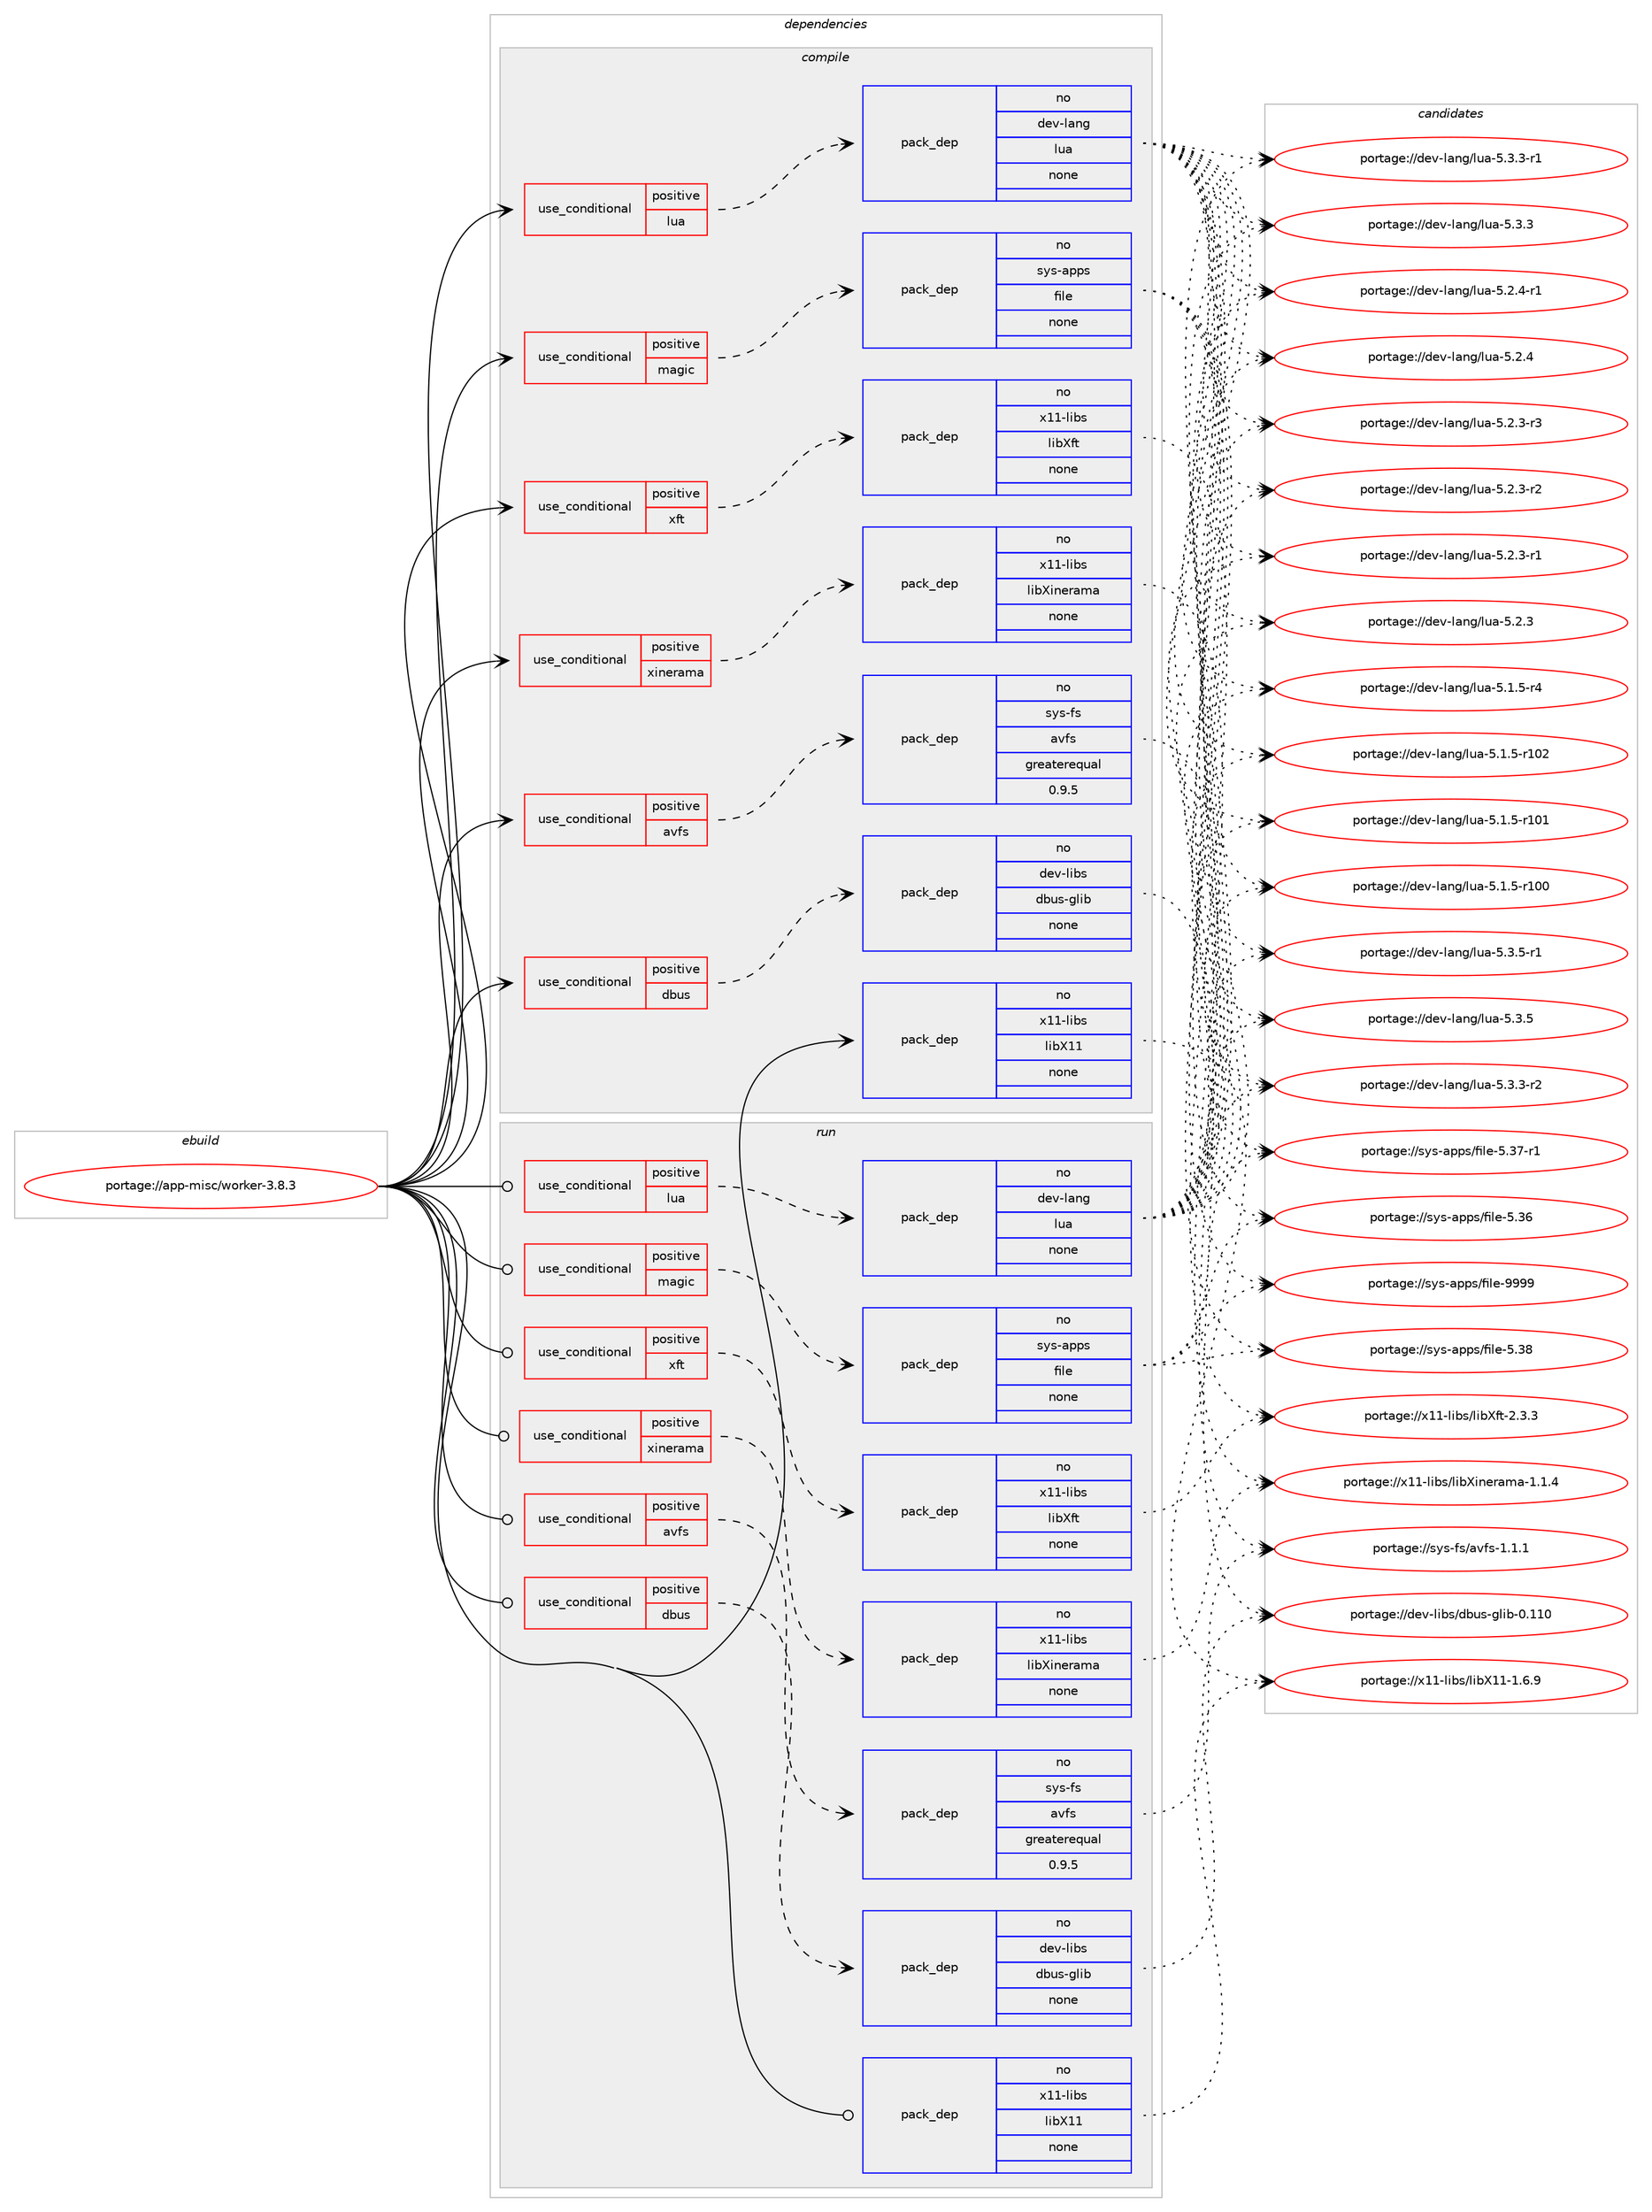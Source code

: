 digraph prolog {

# *************
# Graph options
# *************

newrank=true;
concentrate=true;
compound=true;
graph [rankdir=LR,fontname=Helvetica,fontsize=10,ranksep=1.5];#, ranksep=2.5, nodesep=0.2];
edge  [arrowhead=vee];
node  [fontname=Helvetica,fontsize=10];

# **********
# The ebuild
# **********

subgraph cluster_leftcol {
color=gray;
label=<<i>ebuild</i>>;
id [label="portage://app-misc/worker-3.8.3", color=red, width=4, href="../app-misc/worker-3.8.3.svg"];
}

# ****************
# The dependencies
# ****************

subgraph cluster_midcol {
color=gray;
label=<<i>dependencies</i>>;
subgraph cluster_compile {
fillcolor="#eeeeee";
style=filled;
label=<<i>compile</i>>;
subgraph cond142620 {
dependency608991 [label=<<TABLE BORDER="0" CELLBORDER="1" CELLSPACING="0" CELLPADDING="4"><TR><TD ROWSPAN="3" CELLPADDING="10">use_conditional</TD></TR><TR><TD>positive</TD></TR><TR><TD>avfs</TD></TR></TABLE>>, shape=none, color=red];
subgraph pack458227 {
dependency608992 [label=<<TABLE BORDER="0" CELLBORDER="1" CELLSPACING="0" CELLPADDING="4" WIDTH="220"><TR><TD ROWSPAN="6" CELLPADDING="30">pack_dep</TD></TR><TR><TD WIDTH="110">no</TD></TR><TR><TD>sys-fs</TD></TR><TR><TD>avfs</TD></TR><TR><TD>greaterequal</TD></TR><TR><TD>0.9.5</TD></TR></TABLE>>, shape=none, color=blue];
}
dependency608991:e -> dependency608992:w [weight=20,style="dashed",arrowhead="vee"];
}
id:e -> dependency608991:w [weight=20,style="solid",arrowhead="vee"];
subgraph cond142621 {
dependency608993 [label=<<TABLE BORDER="0" CELLBORDER="1" CELLSPACING="0" CELLPADDING="4"><TR><TD ROWSPAN="3" CELLPADDING="10">use_conditional</TD></TR><TR><TD>positive</TD></TR><TR><TD>dbus</TD></TR></TABLE>>, shape=none, color=red];
subgraph pack458228 {
dependency608994 [label=<<TABLE BORDER="0" CELLBORDER="1" CELLSPACING="0" CELLPADDING="4" WIDTH="220"><TR><TD ROWSPAN="6" CELLPADDING="30">pack_dep</TD></TR><TR><TD WIDTH="110">no</TD></TR><TR><TD>dev-libs</TD></TR><TR><TD>dbus-glib</TD></TR><TR><TD>none</TD></TR><TR><TD></TD></TR></TABLE>>, shape=none, color=blue];
}
dependency608993:e -> dependency608994:w [weight=20,style="dashed",arrowhead="vee"];
}
id:e -> dependency608993:w [weight=20,style="solid",arrowhead="vee"];
subgraph cond142622 {
dependency608995 [label=<<TABLE BORDER="0" CELLBORDER="1" CELLSPACING="0" CELLPADDING="4"><TR><TD ROWSPAN="3" CELLPADDING="10">use_conditional</TD></TR><TR><TD>positive</TD></TR><TR><TD>lua</TD></TR></TABLE>>, shape=none, color=red];
subgraph pack458229 {
dependency608996 [label=<<TABLE BORDER="0" CELLBORDER="1" CELLSPACING="0" CELLPADDING="4" WIDTH="220"><TR><TD ROWSPAN="6" CELLPADDING="30">pack_dep</TD></TR><TR><TD WIDTH="110">no</TD></TR><TR><TD>dev-lang</TD></TR><TR><TD>lua</TD></TR><TR><TD>none</TD></TR><TR><TD></TD></TR></TABLE>>, shape=none, color=blue];
}
dependency608995:e -> dependency608996:w [weight=20,style="dashed",arrowhead="vee"];
}
id:e -> dependency608995:w [weight=20,style="solid",arrowhead="vee"];
subgraph cond142623 {
dependency608997 [label=<<TABLE BORDER="0" CELLBORDER="1" CELLSPACING="0" CELLPADDING="4"><TR><TD ROWSPAN="3" CELLPADDING="10">use_conditional</TD></TR><TR><TD>positive</TD></TR><TR><TD>magic</TD></TR></TABLE>>, shape=none, color=red];
subgraph pack458230 {
dependency608998 [label=<<TABLE BORDER="0" CELLBORDER="1" CELLSPACING="0" CELLPADDING="4" WIDTH="220"><TR><TD ROWSPAN="6" CELLPADDING="30">pack_dep</TD></TR><TR><TD WIDTH="110">no</TD></TR><TR><TD>sys-apps</TD></TR><TR><TD>file</TD></TR><TR><TD>none</TD></TR><TR><TD></TD></TR></TABLE>>, shape=none, color=blue];
}
dependency608997:e -> dependency608998:w [weight=20,style="dashed",arrowhead="vee"];
}
id:e -> dependency608997:w [weight=20,style="solid",arrowhead="vee"];
subgraph cond142624 {
dependency608999 [label=<<TABLE BORDER="0" CELLBORDER="1" CELLSPACING="0" CELLPADDING="4"><TR><TD ROWSPAN="3" CELLPADDING="10">use_conditional</TD></TR><TR><TD>positive</TD></TR><TR><TD>xft</TD></TR></TABLE>>, shape=none, color=red];
subgraph pack458231 {
dependency609000 [label=<<TABLE BORDER="0" CELLBORDER="1" CELLSPACING="0" CELLPADDING="4" WIDTH="220"><TR><TD ROWSPAN="6" CELLPADDING="30">pack_dep</TD></TR><TR><TD WIDTH="110">no</TD></TR><TR><TD>x11-libs</TD></TR><TR><TD>libXft</TD></TR><TR><TD>none</TD></TR><TR><TD></TD></TR></TABLE>>, shape=none, color=blue];
}
dependency608999:e -> dependency609000:w [weight=20,style="dashed",arrowhead="vee"];
}
id:e -> dependency608999:w [weight=20,style="solid",arrowhead="vee"];
subgraph cond142625 {
dependency609001 [label=<<TABLE BORDER="0" CELLBORDER="1" CELLSPACING="0" CELLPADDING="4"><TR><TD ROWSPAN="3" CELLPADDING="10">use_conditional</TD></TR><TR><TD>positive</TD></TR><TR><TD>xinerama</TD></TR></TABLE>>, shape=none, color=red];
subgraph pack458232 {
dependency609002 [label=<<TABLE BORDER="0" CELLBORDER="1" CELLSPACING="0" CELLPADDING="4" WIDTH="220"><TR><TD ROWSPAN="6" CELLPADDING="30">pack_dep</TD></TR><TR><TD WIDTH="110">no</TD></TR><TR><TD>x11-libs</TD></TR><TR><TD>libXinerama</TD></TR><TR><TD>none</TD></TR><TR><TD></TD></TR></TABLE>>, shape=none, color=blue];
}
dependency609001:e -> dependency609002:w [weight=20,style="dashed",arrowhead="vee"];
}
id:e -> dependency609001:w [weight=20,style="solid",arrowhead="vee"];
subgraph pack458233 {
dependency609003 [label=<<TABLE BORDER="0" CELLBORDER="1" CELLSPACING="0" CELLPADDING="4" WIDTH="220"><TR><TD ROWSPAN="6" CELLPADDING="30">pack_dep</TD></TR><TR><TD WIDTH="110">no</TD></TR><TR><TD>x11-libs</TD></TR><TR><TD>libX11</TD></TR><TR><TD>none</TD></TR><TR><TD></TD></TR></TABLE>>, shape=none, color=blue];
}
id:e -> dependency609003:w [weight=20,style="solid",arrowhead="vee"];
}
subgraph cluster_compileandrun {
fillcolor="#eeeeee";
style=filled;
label=<<i>compile and run</i>>;
}
subgraph cluster_run {
fillcolor="#eeeeee";
style=filled;
label=<<i>run</i>>;
subgraph cond142626 {
dependency609004 [label=<<TABLE BORDER="0" CELLBORDER="1" CELLSPACING="0" CELLPADDING="4"><TR><TD ROWSPAN="3" CELLPADDING="10">use_conditional</TD></TR><TR><TD>positive</TD></TR><TR><TD>avfs</TD></TR></TABLE>>, shape=none, color=red];
subgraph pack458234 {
dependency609005 [label=<<TABLE BORDER="0" CELLBORDER="1" CELLSPACING="0" CELLPADDING="4" WIDTH="220"><TR><TD ROWSPAN="6" CELLPADDING="30">pack_dep</TD></TR><TR><TD WIDTH="110">no</TD></TR><TR><TD>sys-fs</TD></TR><TR><TD>avfs</TD></TR><TR><TD>greaterequal</TD></TR><TR><TD>0.9.5</TD></TR></TABLE>>, shape=none, color=blue];
}
dependency609004:e -> dependency609005:w [weight=20,style="dashed",arrowhead="vee"];
}
id:e -> dependency609004:w [weight=20,style="solid",arrowhead="odot"];
subgraph cond142627 {
dependency609006 [label=<<TABLE BORDER="0" CELLBORDER="1" CELLSPACING="0" CELLPADDING="4"><TR><TD ROWSPAN="3" CELLPADDING="10">use_conditional</TD></TR><TR><TD>positive</TD></TR><TR><TD>dbus</TD></TR></TABLE>>, shape=none, color=red];
subgraph pack458235 {
dependency609007 [label=<<TABLE BORDER="0" CELLBORDER="1" CELLSPACING="0" CELLPADDING="4" WIDTH="220"><TR><TD ROWSPAN="6" CELLPADDING="30">pack_dep</TD></TR><TR><TD WIDTH="110">no</TD></TR><TR><TD>dev-libs</TD></TR><TR><TD>dbus-glib</TD></TR><TR><TD>none</TD></TR><TR><TD></TD></TR></TABLE>>, shape=none, color=blue];
}
dependency609006:e -> dependency609007:w [weight=20,style="dashed",arrowhead="vee"];
}
id:e -> dependency609006:w [weight=20,style="solid",arrowhead="odot"];
subgraph cond142628 {
dependency609008 [label=<<TABLE BORDER="0" CELLBORDER="1" CELLSPACING="0" CELLPADDING="4"><TR><TD ROWSPAN="3" CELLPADDING="10">use_conditional</TD></TR><TR><TD>positive</TD></TR><TR><TD>lua</TD></TR></TABLE>>, shape=none, color=red];
subgraph pack458236 {
dependency609009 [label=<<TABLE BORDER="0" CELLBORDER="1" CELLSPACING="0" CELLPADDING="4" WIDTH="220"><TR><TD ROWSPAN="6" CELLPADDING="30">pack_dep</TD></TR><TR><TD WIDTH="110">no</TD></TR><TR><TD>dev-lang</TD></TR><TR><TD>lua</TD></TR><TR><TD>none</TD></TR><TR><TD></TD></TR></TABLE>>, shape=none, color=blue];
}
dependency609008:e -> dependency609009:w [weight=20,style="dashed",arrowhead="vee"];
}
id:e -> dependency609008:w [weight=20,style="solid",arrowhead="odot"];
subgraph cond142629 {
dependency609010 [label=<<TABLE BORDER="0" CELLBORDER="1" CELLSPACING="0" CELLPADDING="4"><TR><TD ROWSPAN="3" CELLPADDING="10">use_conditional</TD></TR><TR><TD>positive</TD></TR><TR><TD>magic</TD></TR></TABLE>>, shape=none, color=red];
subgraph pack458237 {
dependency609011 [label=<<TABLE BORDER="0" CELLBORDER="1" CELLSPACING="0" CELLPADDING="4" WIDTH="220"><TR><TD ROWSPAN="6" CELLPADDING="30">pack_dep</TD></TR><TR><TD WIDTH="110">no</TD></TR><TR><TD>sys-apps</TD></TR><TR><TD>file</TD></TR><TR><TD>none</TD></TR><TR><TD></TD></TR></TABLE>>, shape=none, color=blue];
}
dependency609010:e -> dependency609011:w [weight=20,style="dashed",arrowhead="vee"];
}
id:e -> dependency609010:w [weight=20,style="solid",arrowhead="odot"];
subgraph cond142630 {
dependency609012 [label=<<TABLE BORDER="0" CELLBORDER="1" CELLSPACING="0" CELLPADDING="4"><TR><TD ROWSPAN="3" CELLPADDING="10">use_conditional</TD></TR><TR><TD>positive</TD></TR><TR><TD>xft</TD></TR></TABLE>>, shape=none, color=red];
subgraph pack458238 {
dependency609013 [label=<<TABLE BORDER="0" CELLBORDER="1" CELLSPACING="0" CELLPADDING="4" WIDTH="220"><TR><TD ROWSPAN="6" CELLPADDING="30">pack_dep</TD></TR><TR><TD WIDTH="110">no</TD></TR><TR><TD>x11-libs</TD></TR><TR><TD>libXft</TD></TR><TR><TD>none</TD></TR><TR><TD></TD></TR></TABLE>>, shape=none, color=blue];
}
dependency609012:e -> dependency609013:w [weight=20,style="dashed",arrowhead="vee"];
}
id:e -> dependency609012:w [weight=20,style="solid",arrowhead="odot"];
subgraph cond142631 {
dependency609014 [label=<<TABLE BORDER="0" CELLBORDER="1" CELLSPACING="0" CELLPADDING="4"><TR><TD ROWSPAN="3" CELLPADDING="10">use_conditional</TD></TR><TR><TD>positive</TD></TR><TR><TD>xinerama</TD></TR></TABLE>>, shape=none, color=red];
subgraph pack458239 {
dependency609015 [label=<<TABLE BORDER="0" CELLBORDER="1" CELLSPACING="0" CELLPADDING="4" WIDTH="220"><TR><TD ROWSPAN="6" CELLPADDING="30">pack_dep</TD></TR><TR><TD WIDTH="110">no</TD></TR><TR><TD>x11-libs</TD></TR><TR><TD>libXinerama</TD></TR><TR><TD>none</TD></TR><TR><TD></TD></TR></TABLE>>, shape=none, color=blue];
}
dependency609014:e -> dependency609015:w [weight=20,style="dashed",arrowhead="vee"];
}
id:e -> dependency609014:w [weight=20,style="solid",arrowhead="odot"];
subgraph pack458240 {
dependency609016 [label=<<TABLE BORDER="0" CELLBORDER="1" CELLSPACING="0" CELLPADDING="4" WIDTH="220"><TR><TD ROWSPAN="6" CELLPADDING="30">pack_dep</TD></TR><TR><TD WIDTH="110">no</TD></TR><TR><TD>x11-libs</TD></TR><TR><TD>libX11</TD></TR><TR><TD>none</TD></TR><TR><TD></TD></TR></TABLE>>, shape=none, color=blue];
}
id:e -> dependency609016:w [weight=20,style="solid",arrowhead="odot"];
}
}

# **************
# The candidates
# **************

subgraph cluster_choices {
rank=same;
color=gray;
label=<<i>candidates</i>>;

subgraph choice458227 {
color=black;
nodesep=1;
choice115121115451021154797118102115454946494649 [label="portage://sys-fs/avfs-1.1.1", color=red, width=4,href="../sys-fs/avfs-1.1.1.svg"];
dependency608992:e -> choice115121115451021154797118102115454946494649:w [style=dotted,weight="100"];
}
subgraph choice458228 {
color=black;
nodesep=1;
choice100101118451081059811547100981171154510310810598454846494948 [label="portage://dev-libs/dbus-glib-0.110", color=red, width=4,href="../dev-libs/dbus-glib-0.110.svg"];
dependency608994:e -> choice100101118451081059811547100981171154510310810598454846494948:w [style=dotted,weight="100"];
}
subgraph choice458229 {
color=black;
nodesep=1;
choice100101118451089711010347108117974553465146534511449 [label="portage://dev-lang/lua-5.3.5-r1", color=red, width=4,href="../dev-lang/lua-5.3.5-r1.svg"];
choice10010111845108971101034710811797455346514653 [label="portage://dev-lang/lua-5.3.5", color=red, width=4,href="../dev-lang/lua-5.3.5.svg"];
choice100101118451089711010347108117974553465146514511450 [label="portage://dev-lang/lua-5.3.3-r2", color=red, width=4,href="../dev-lang/lua-5.3.3-r2.svg"];
choice100101118451089711010347108117974553465146514511449 [label="portage://dev-lang/lua-5.3.3-r1", color=red, width=4,href="../dev-lang/lua-5.3.3-r1.svg"];
choice10010111845108971101034710811797455346514651 [label="portage://dev-lang/lua-5.3.3", color=red, width=4,href="../dev-lang/lua-5.3.3.svg"];
choice100101118451089711010347108117974553465046524511449 [label="portage://dev-lang/lua-5.2.4-r1", color=red, width=4,href="../dev-lang/lua-5.2.4-r1.svg"];
choice10010111845108971101034710811797455346504652 [label="portage://dev-lang/lua-5.2.4", color=red, width=4,href="../dev-lang/lua-5.2.4.svg"];
choice100101118451089711010347108117974553465046514511451 [label="portage://dev-lang/lua-5.2.3-r3", color=red, width=4,href="../dev-lang/lua-5.2.3-r3.svg"];
choice100101118451089711010347108117974553465046514511450 [label="portage://dev-lang/lua-5.2.3-r2", color=red, width=4,href="../dev-lang/lua-5.2.3-r2.svg"];
choice100101118451089711010347108117974553465046514511449 [label="portage://dev-lang/lua-5.2.3-r1", color=red, width=4,href="../dev-lang/lua-5.2.3-r1.svg"];
choice10010111845108971101034710811797455346504651 [label="portage://dev-lang/lua-5.2.3", color=red, width=4,href="../dev-lang/lua-5.2.3.svg"];
choice100101118451089711010347108117974553464946534511452 [label="portage://dev-lang/lua-5.1.5-r4", color=red, width=4,href="../dev-lang/lua-5.1.5-r4.svg"];
choice1001011184510897110103471081179745534649465345114494850 [label="portage://dev-lang/lua-5.1.5-r102", color=red, width=4,href="../dev-lang/lua-5.1.5-r102.svg"];
choice1001011184510897110103471081179745534649465345114494849 [label="portage://dev-lang/lua-5.1.5-r101", color=red, width=4,href="../dev-lang/lua-5.1.5-r101.svg"];
choice1001011184510897110103471081179745534649465345114494848 [label="portage://dev-lang/lua-5.1.5-r100", color=red, width=4,href="../dev-lang/lua-5.1.5-r100.svg"];
dependency608996:e -> choice100101118451089711010347108117974553465146534511449:w [style=dotted,weight="100"];
dependency608996:e -> choice10010111845108971101034710811797455346514653:w [style=dotted,weight="100"];
dependency608996:e -> choice100101118451089711010347108117974553465146514511450:w [style=dotted,weight="100"];
dependency608996:e -> choice100101118451089711010347108117974553465146514511449:w [style=dotted,weight="100"];
dependency608996:e -> choice10010111845108971101034710811797455346514651:w [style=dotted,weight="100"];
dependency608996:e -> choice100101118451089711010347108117974553465046524511449:w [style=dotted,weight="100"];
dependency608996:e -> choice10010111845108971101034710811797455346504652:w [style=dotted,weight="100"];
dependency608996:e -> choice100101118451089711010347108117974553465046514511451:w [style=dotted,weight="100"];
dependency608996:e -> choice100101118451089711010347108117974553465046514511450:w [style=dotted,weight="100"];
dependency608996:e -> choice100101118451089711010347108117974553465046514511449:w [style=dotted,weight="100"];
dependency608996:e -> choice10010111845108971101034710811797455346504651:w [style=dotted,weight="100"];
dependency608996:e -> choice100101118451089711010347108117974553464946534511452:w [style=dotted,weight="100"];
dependency608996:e -> choice1001011184510897110103471081179745534649465345114494850:w [style=dotted,weight="100"];
dependency608996:e -> choice1001011184510897110103471081179745534649465345114494849:w [style=dotted,weight="100"];
dependency608996:e -> choice1001011184510897110103471081179745534649465345114494848:w [style=dotted,weight="100"];
}
subgraph choice458230 {
color=black;
nodesep=1;
choice1151211154597112112115471021051081014557575757 [label="portage://sys-apps/file-9999", color=red, width=4,href="../sys-apps/file-9999.svg"];
choice1151211154597112112115471021051081014553465156 [label="portage://sys-apps/file-5.38", color=red, width=4,href="../sys-apps/file-5.38.svg"];
choice11512111545971121121154710210510810145534651554511449 [label="portage://sys-apps/file-5.37-r1", color=red, width=4,href="../sys-apps/file-5.37-r1.svg"];
choice1151211154597112112115471021051081014553465154 [label="portage://sys-apps/file-5.36", color=red, width=4,href="../sys-apps/file-5.36.svg"];
dependency608998:e -> choice1151211154597112112115471021051081014557575757:w [style=dotted,weight="100"];
dependency608998:e -> choice1151211154597112112115471021051081014553465156:w [style=dotted,weight="100"];
dependency608998:e -> choice11512111545971121121154710210510810145534651554511449:w [style=dotted,weight="100"];
dependency608998:e -> choice1151211154597112112115471021051081014553465154:w [style=dotted,weight="100"];
}
subgraph choice458231 {
color=black;
nodesep=1;
choice12049494510810598115471081059888102116455046514651 [label="portage://x11-libs/libXft-2.3.3", color=red, width=4,href="../x11-libs/libXft-2.3.3.svg"];
dependency609000:e -> choice12049494510810598115471081059888102116455046514651:w [style=dotted,weight="100"];
}
subgraph choice458232 {
color=black;
nodesep=1;
choice120494945108105981154710810598881051101011149710997454946494652 [label="portage://x11-libs/libXinerama-1.1.4", color=red, width=4,href="../x11-libs/libXinerama-1.1.4.svg"];
dependency609002:e -> choice120494945108105981154710810598881051101011149710997454946494652:w [style=dotted,weight="100"];
}
subgraph choice458233 {
color=black;
nodesep=1;
choice120494945108105981154710810598884949454946544657 [label="portage://x11-libs/libX11-1.6.9", color=red, width=4,href="../x11-libs/libX11-1.6.9.svg"];
dependency609003:e -> choice120494945108105981154710810598884949454946544657:w [style=dotted,weight="100"];
}
subgraph choice458234 {
color=black;
nodesep=1;
choice115121115451021154797118102115454946494649 [label="portage://sys-fs/avfs-1.1.1", color=red, width=4,href="../sys-fs/avfs-1.1.1.svg"];
dependency609005:e -> choice115121115451021154797118102115454946494649:w [style=dotted,weight="100"];
}
subgraph choice458235 {
color=black;
nodesep=1;
choice100101118451081059811547100981171154510310810598454846494948 [label="portage://dev-libs/dbus-glib-0.110", color=red, width=4,href="../dev-libs/dbus-glib-0.110.svg"];
dependency609007:e -> choice100101118451081059811547100981171154510310810598454846494948:w [style=dotted,weight="100"];
}
subgraph choice458236 {
color=black;
nodesep=1;
choice100101118451089711010347108117974553465146534511449 [label="portage://dev-lang/lua-5.3.5-r1", color=red, width=4,href="../dev-lang/lua-5.3.5-r1.svg"];
choice10010111845108971101034710811797455346514653 [label="portage://dev-lang/lua-5.3.5", color=red, width=4,href="../dev-lang/lua-5.3.5.svg"];
choice100101118451089711010347108117974553465146514511450 [label="portage://dev-lang/lua-5.3.3-r2", color=red, width=4,href="../dev-lang/lua-5.3.3-r2.svg"];
choice100101118451089711010347108117974553465146514511449 [label="portage://dev-lang/lua-5.3.3-r1", color=red, width=4,href="../dev-lang/lua-5.3.3-r1.svg"];
choice10010111845108971101034710811797455346514651 [label="portage://dev-lang/lua-5.3.3", color=red, width=4,href="../dev-lang/lua-5.3.3.svg"];
choice100101118451089711010347108117974553465046524511449 [label="portage://dev-lang/lua-5.2.4-r1", color=red, width=4,href="../dev-lang/lua-5.2.4-r1.svg"];
choice10010111845108971101034710811797455346504652 [label="portage://dev-lang/lua-5.2.4", color=red, width=4,href="../dev-lang/lua-5.2.4.svg"];
choice100101118451089711010347108117974553465046514511451 [label="portage://dev-lang/lua-5.2.3-r3", color=red, width=4,href="../dev-lang/lua-5.2.3-r3.svg"];
choice100101118451089711010347108117974553465046514511450 [label="portage://dev-lang/lua-5.2.3-r2", color=red, width=4,href="../dev-lang/lua-5.2.3-r2.svg"];
choice100101118451089711010347108117974553465046514511449 [label="portage://dev-lang/lua-5.2.3-r1", color=red, width=4,href="../dev-lang/lua-5.2.3-r1.svg"];
choice10010111845108971101034710811797455346504651 [label="portage://dev-lang/lua-5.2.3", color=red, width=4,href="../dev-lang/lua-5.2.3.svg"];
choice100101118451089711010347108117974553464946534511452 [label="portage://dev-lang/lua-5.1.5-r4", color=red, width=4,href="../dev-lang/lua-5.1.5-r4.svg"];
choice1001011184510897110103471081179745534649465345114494850 [label="portage://dev-lang/lua-5.1.5-r102", color=red, width=4,href="../dev-lang/lua-5.1.5-r102.svg"];
choice1001011184510897110103471081179745534649465345114494849 [label="portage://dev-lang/lua-5.1.5-r101", color=red, width=4,href="../dev-lang/lua-5.1.5-r101.svg"];
choice1001011184510897110103471081179745534649465345114494848 [label="portage://dev-lang/lua-5.1.5-r100", color=red, width=4,href="../dev-lang/lua-5.1.5-r100.svg"];
dependency609009:e -> choice100101118451089711010347108117974553465146534511449:w [style=dotted,weight="100"];
dependency609009:e -> choice10010111845108971101034710811797455346514653:w [style=dotted,weight="100"];
dependency609009:e -> choice100101118451089711010347108117974553465146514511450:w [style=dotted,weight="100"];
dependency609009:e -> choice100101118451089711010347108117974553465146514511449:w [style=dotted,weight="100"];
dependency609009:e -> choice10010111845108971101034710811797455346514651:w [style=dotted,weight="100"];
dependency609009:e -> choice100101118451089711010347108117974553465046524511449:w [style=dotted,weight="100"];
dependency609009:e -> choice10010111845108971101034710811797455346504652:w [style=dotted,weight="100"];
dependency609009:e -> choice100101118451089711010347108117974553465046514511451:w [style=dotted,weight="100"];
dependency609009:e -> choice100101118451089711010347108117974553465046514511450:w [style=dotted,weight="100"];
dependency609009:e -> choice100101118451089711010347108117974553465046514511449:w [style=dotted,weight="100"];
dependency609009:e -> choice10010111845108971101034710811797455346504651:w [style=dotted,weight="100"];
dependency609009:e -> choice100101118451089711010347108117974553464946534511452:w [style=dotted,weight="100"];
dependency609009:e -> choice1001011184510897110103471081179745534649465345114494850:w [style=dotted,weight="100"];
dependency609009:e -> choice1001011184510897110103471081179745534649465345114494849:w [style=dotted,weight="100"];
dependency609009:e -> choice1001011184510897110103471081179745534649465345114494848:w [style=dotted,weight="100"];
}
subgraph choice458237 {
color=black;
nodesep=1;
choice1151211154597112112115471021051081014557575757 [label="portage://sys-apps/file-9999", color=red, width=4,href="../sys-apps/file-9999.svg"];
choice1151211154597112112115471021051081014553465156 [label="portage://sys-apps/file-5.38", color=red, width=4,href="../sys-apps/file-5.38.svg"];
choice11512111545971121121154710210510810145534651554511449 [label="portage://sys-apps/file-5.37-r1", color=red, width=4,href="../sys-apps/file-5.37-r1.svg"];
choice1151211154597112112115471021051081014553465154 [label="portage://sys-apps/file-5.36", color=red, width=4,href="../sys-apps/file-5.36.svg"];
dependency609011:e -> choice1151211154597112112115471021051081014557575757:w [style=dotted,weight="100"];
dependency609011:e -> choice1151211154597112112115471021051081014553465156:w [style=dotted,weight="100"];
dependency609011:e -> choice11512111545971121121154710210510810145534651554511449:w [style=dotted,weight="100"];
dependency609011:e -> choice1151211154597112112115471021051081014553465154:w [style=dotted,weight="100"];
}
subgraph choice458238 {
color=black;
nodesep=1;
choice12049494510810598115471081059888102116455046514651 [label="portage://x11-libs/libXft-2.3.3", color=red, width=4,href="../x11-libs/libXft-2.3.3.svg"];
dependency609013:e -> choice12049494510810598115471081059888102116455046514651:w [style=dotted,weight="100"];
}
subgraph choice458239 {
color=black;
nodesep=1;
choice120494945108105981154710810598881051101011149710997454946494652 [label="portage://x11-libs/libXinerama-1.1.4", color=red, width=4,href="../x11-libs/libXinerama-1.1.4.svg"];
dependency609015:e -> choice120494945108105981154710810598881051101011149710997454946494652:w [style=dotted,weight="100"];
}
subgraph choice458240 {
color=black;
nodesep=1;
choice120494945108105981154710810598884949454946544657 [label="portage://x11-libs/libX11-1.6.9", color=red, width=4,href="../x11-libs/libX11-1.6.9.svg"];
dependency609016:e -> choice120494945108105981154710810598884949454946544657:w [style=dotted,weight="100"];
}
}

}
